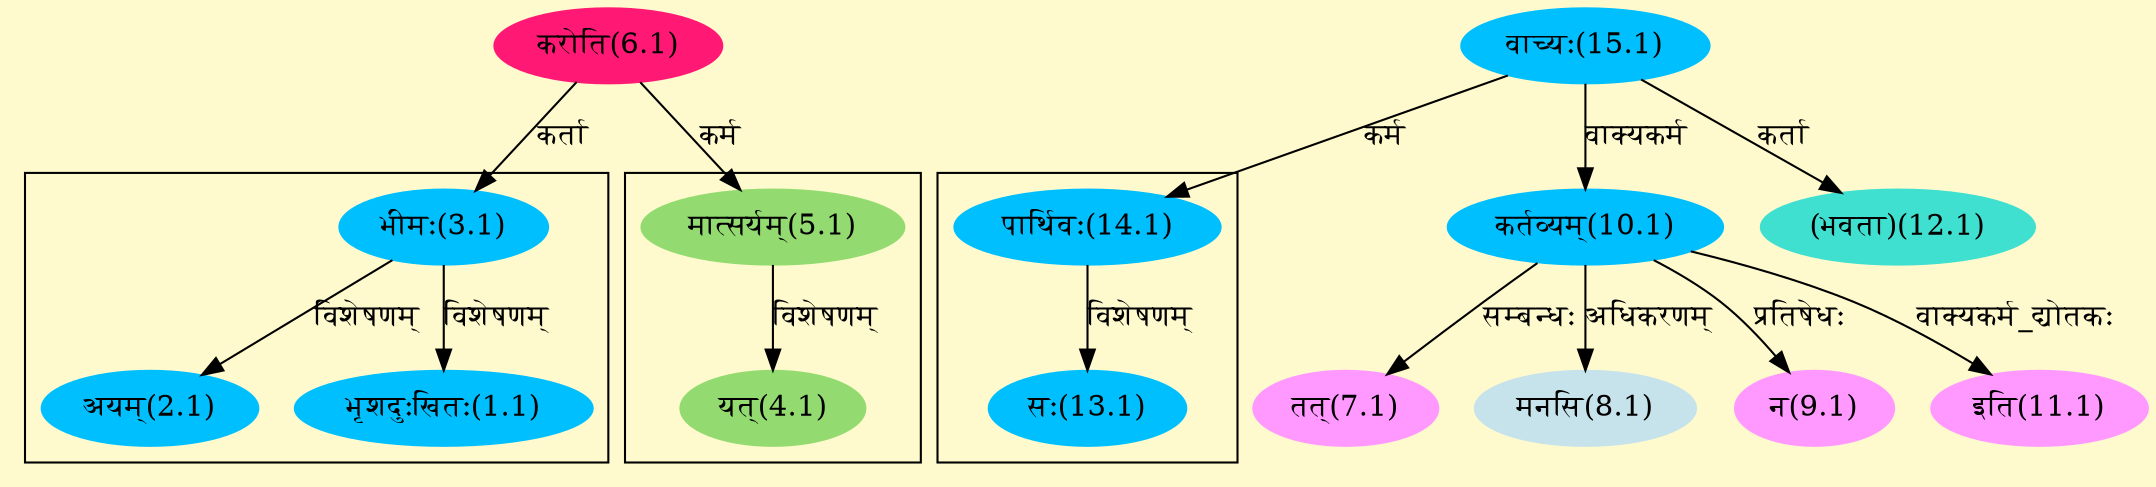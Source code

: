 digraph G{
rankdir=BT;
 compound=true;
 bgcolor="lemonchiffon1";

subgraph cluster_1{
Node1_1 [style=filled, color="#00BFFF" label = "भृशदुःखितः(1.1)"]
Node3_1 [style=filled, color="#00BFFF" label = "भीमः(3.1)"]
Node2_1 [style=filled, color="#00BFFF" label = "अयम्(2.1)"]

}

subgraph cluster_2{
Node4_1 [style=filled, color="#93DB70" label = "यत्(4.1)"]
Node5_1 [style=filled, color="#93DB70" label = "मात्सर्यम्(5.1)"]

}

subgraph cluster_3{
Node13_1 [style=filled, color="#00BFFF" label = "सः(13.1)"]
Node14_1 [style=filled, color="#00BFFF" label = "पार्थिवः(14.1)"]

}
Node3_1 [style=filled, color="#00BFFF" label = "भीमः(3.1)"]
Node6_1 [style=filled, color="#FF1975" label = "करोति(6.1)"]
Node5_1 [style=filled, color="#93DB70" label = "मात्सर्यम्(5.1)"]
Node [style=filled, color="" label = "()"]
Node7_1 [style=filled, color="#FF99FF" label = "तत्(7.1)"]
Node10_1 [style=filled, color="#00BFFF" label = "कर्तव्यम्(10.1)"]
Node8_1 [style=filled, color="#C6E2EB" label = "मनसि(8.1)"]
Node9_1 [style=filled, color="#FF99FF" label = "न(9.1)"]
Node15_1 [style=filled, color="#00BFFF" label = "वाच्यः(15.1)"]
Node11_1 [style=filled, color="#FF99FF" label = "इति(11.1)"]
Node12_1 [style=filled, color="#40E0D0" label = "(भवता)(12.1)"]
Node14_1 [style=filled, color="#00BFFF" label = "पार्थिवः(14.1)"]
/* Start of Relations section */

Node1_1 -> Node3_1 [  label="विशेषणम्"  dir="back" ]
Node2_1 -> Node3_1 [  label="विशेषणम्"  dir="back" ]
Node3_1 -> Node6_1 [  label="कर्ता"  dir="back" ]
Node4_1 -> Node5_1 [  label="विशेषणम्"  dir="back" ]
Node5_1 -> Node6_1 [  label="कर्म"  dir="back" ]
Node7_1 -> Node10_1 [  label="सम्बन्धः"  dir="back" ]
Node8_1 -> Node10_1 [  label="अधिकरणम्"  dir="back" ]
Node9_1 -> Node10_1 [  label="प्रतिषेधः"  dir="back" ]
Node10_1 -> Node15_1 [  label="वाक्यकर्म"  dir="back" ]
Node11_1 -> Node10_1 [  label="वाक्यकर्म_द्योतकः"  dir="back" ]
Node12_1 -> Node15_1 [  label="कर्ता"  dir="back" ]
Node13_1 -> Node14_1 [  label="विशेषणम्"  dir="back" ]
Node14_1 -> Node15_1 [  label="कर्म"  dir="back" ]
}
